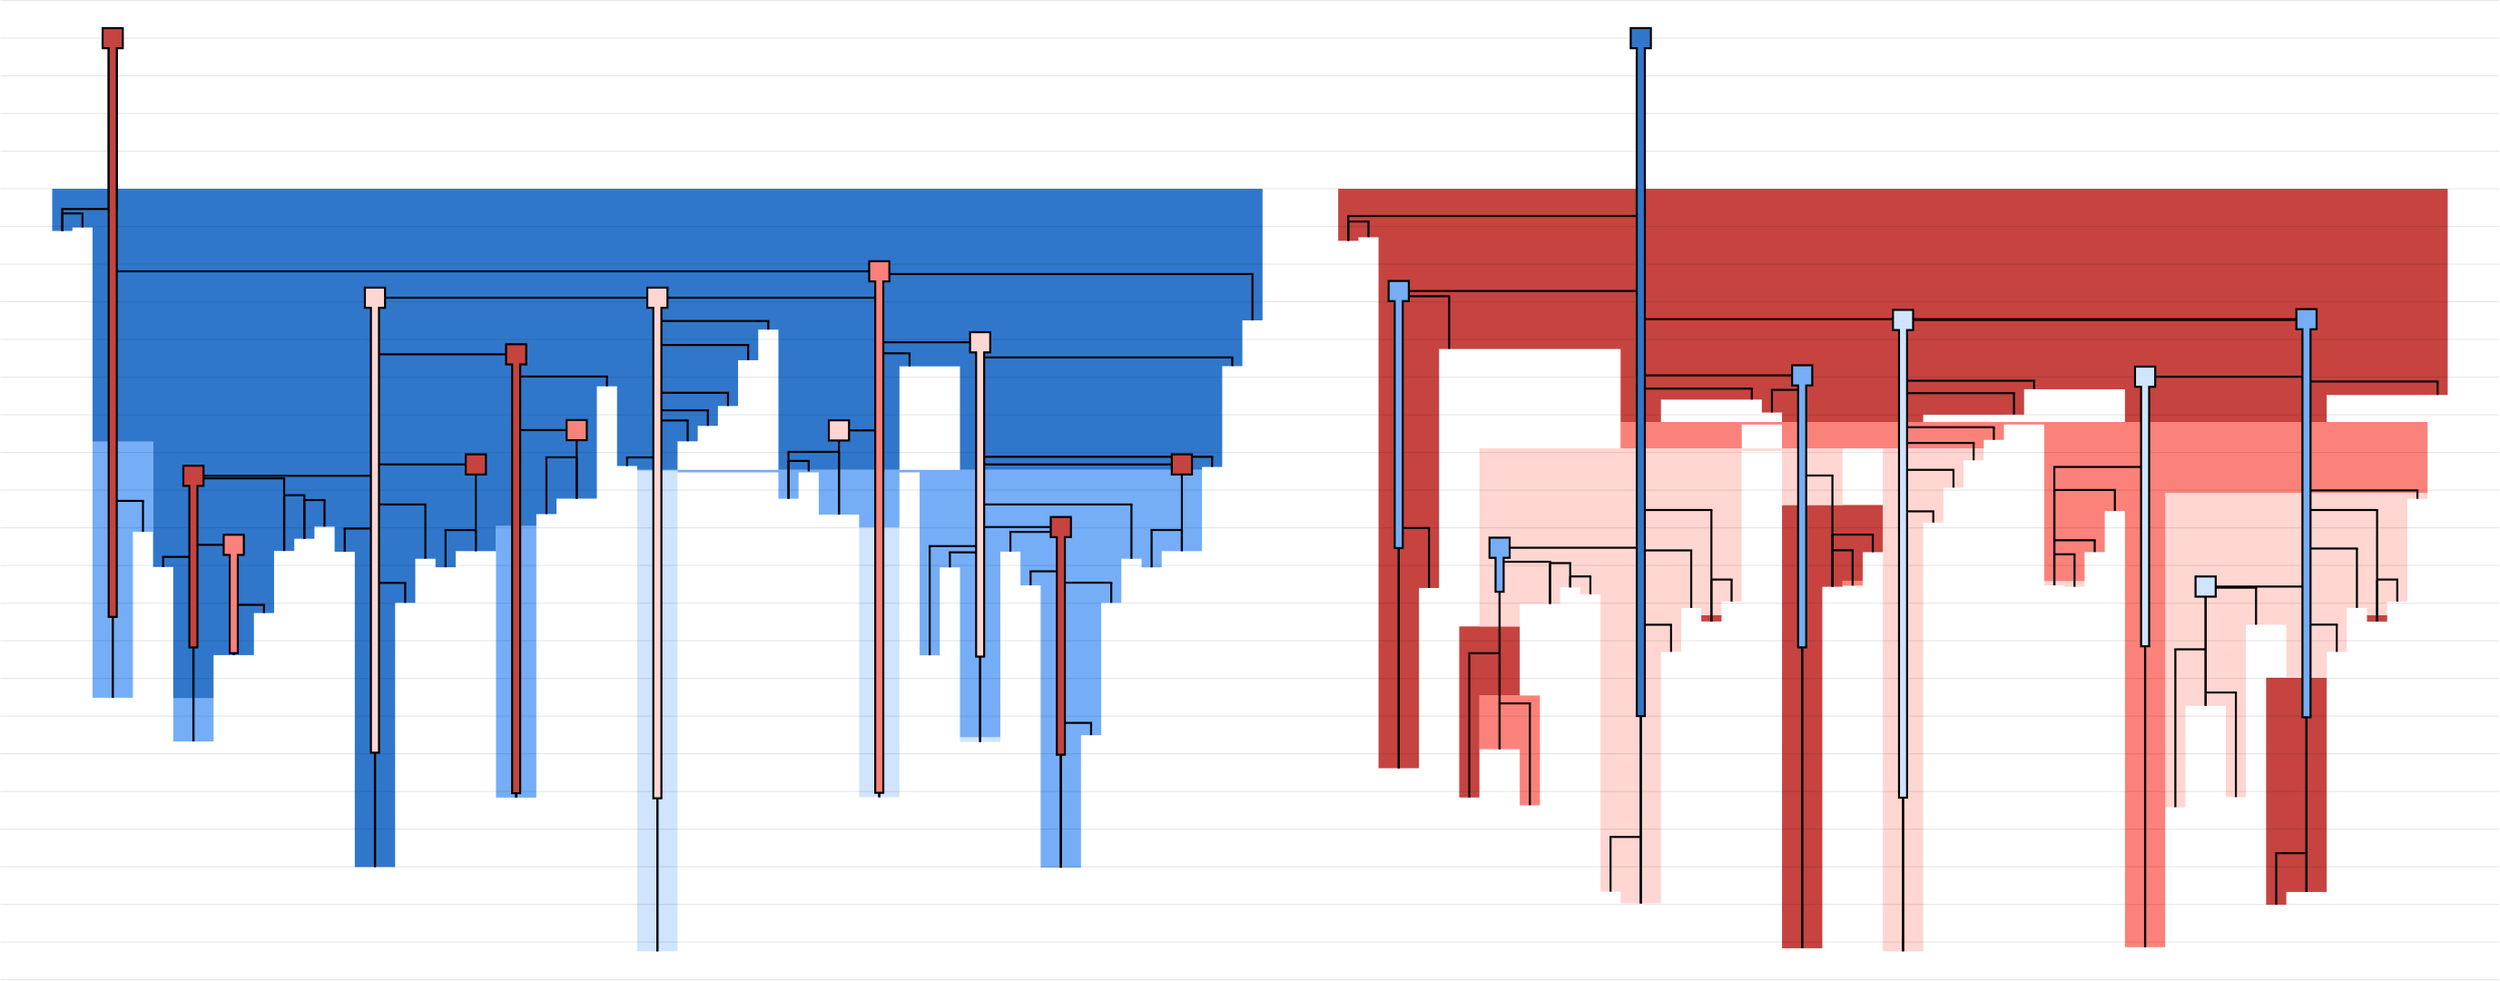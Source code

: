 <?xml version="1.0"?>
<!DOCTYPE ipe SYSTEM "ipe.dtd">
<ipe version="70212" creator="svgtoipe 20191210">
<ipestyle>
<layout paper="768 576" frame="768 576" origin="0 0"/>
<opacity name="10%" value="0.10"/>
<opacity name="20%" value="0.20"/>
<opacity name="30%" value="0.30"/>
<opacity name="40%" value="0.40"/>
<opacity name="50%" value="0.50"/>
<opacity name="60%" value="0.60"/>
<opacity name="70%" value="0.70"/>
<opacity name="80%" value="0.80"/>
<opacity name="90%" value="0.90"/>
<pathstyle cap="0" join="0" fillrule="wind"/>
</ipestyle>
<page>
<group matrix="1 0 0 -1 0 576">
<group>
<group matrix="1 0 0 1 709 350">
<group>
<path fill="0.815686 0.894118 0.996078">
52 236.658 m
52 237.099 l
52 238.521 l
36 238.521 l
36 237.099 l
36 236.658 l
52 236.658 l
h
</path>
<path fill="0.458824 0.682353 0.968627">
-260 221.254 m
-260 226.814 l
-260 238.321 l
-276 238.321 l
-276 226.814 l
-276 221.254 l
-260 221.254 l
h
</path>
<path fill="0.815686 0.894118 0.996078">
12 153.409 m
12 189.205 l
12 260.459 l
-4 260.459 l
-4 189.205 l
-4 153.409 l
12 153.409 l
h
</path>
<path fill="0.458824 0.682353 0.968627">
-132 152.878 m
-132 158.616 l
-132 192.604 l
-132 260.62 l
-148 260.62 l
-148 192.604 l
-148 162.832 l
-148 158.616 l
-148 152.878 l
-132 152.878 l
h
</path>
<path fill="0.815686 0.894118 0.996078">
-76 130.895 m
-76 154.998 l
-76 159.94 l
-76 173.447 l
-76 179.673 l
-76 190.353 l
-76 206.818 l
-76 321.577 l
-92 321.577 l
-92 206.818 l
-92 190.353 l
-92 179.673 l
-92 173.447 l
-92 159.94 l
-92 154.998 l
-92 130.895 l
-76 130.895 l
h
</path>
<path fill="0.458824 0.682353 0.968627">
-76 130.895 m
-92 130.895 l
-92 130.586 l
-76 130.586 l
-36 130.586 l
-28 130.586 l
-20 130.586 l
-4 130.586 l
12 130.586 l
20 130.586 l
28 130.586 l
36 130.586 l
52 130.586 l
60 130.586 l
68 130.586 l
84 130.586 l
92 130.586 l
100 130.586 l
108 130.586 l
116 130.586 l
132 130.586 l
132 130.895 l
132 153.409 l
132 154.442 l
132 155.306 l
132 162.832 l
116 162.832 l
116 162.842 l
116 169.283 l
108 169.283 l
108 165.858 l
100 165.858 l
100 169.293 l
100 183.336 l
92 183.336 l
92 183.346 l
92 235.855 l
84 235.855 l
84 235.865 l
84 236.658 l
84 251.753 l
84 288.412 l
68 288.412 l
68 251.753 l
68 236.658 l
68 176.409 l
60 176.409 l
60 163.031 l
52 163.031 l
52 236.658 l
36 236.658 l
36 221.563 l
36 206.288 l
36 204.172 l
36 169.283 l
28 169.283 l
28 204.162 l
20 204.162 l
20 198.521 l
20 153.409 l
20 131.586 l
12 131.586 l
12 153.409 l
-4 153.409 l
-4 148.348 l
-4 148.338 l
-20 148.338 l
-20 142.058 l
-20 131.586 l
-28 131.586 l
-28 142.048 l
-36 142.048 l
-36 131.586 l
-76 131.586 l
-76 130.895 l
h
</path>
<path fill="0.458824 0.682353 0.968627">
-292 155.198 m
-292 213.44 l
-292 221.004 l
-308 221.004 l
-308 213.44 l
-308 155.198 l
-308 142.894 l
-308 121.495 l
-308 119.42 l
-292 119.42 l
-284 119.42 l
-284 155.188 l
-292 155.188 l
-292 155.198 l
h
</path>
<path fill="0.188235 0.466667 0.796078" pen="496">
20 89.5426 m
20 89.5326 l
12 89.5326 l
12 130.586 l
-4 130.586 l
-20 130.586 l
-28 130.586 l
-36 130.586 l
-36 74.9583 l
-44 74.9583 l
-44 87.1014 l
-52 87.1014 l
-52 105.258 l
-60 105.258 l
-60 113.144 l
-68 113.144 l
-68 119.273 l
-76 119.273 l
-76 130.586 l
-92 130.586 l
-92 129.068 l
-100 129.068 l
-100 97.4565 l
-108 97.4565 l
-108 130.586 l
-108 142.009 l
-124 142.009 l
-124 142.019 l
-124 148.142 l
-132 148.142 l
-132 148.152 l
-132 152.878 l
-148 152.878 l
-148 154.481 l
-148 158.13 l
-148 162.832 l
-164 162.832 l
-164 162.842 l
-164 169.241 l
-172 169.241 l
-172 165.858 l
-180 165.858 l
-180 169.251 l
-180 183.336 l
-188 183.336 l
-188 183.346 l
-188 184.144 l
-188 187.408 l
-188 204.092 l
-188 206.288 l
-188 221.254 l
-188 222.312 l
-188 251.799 l
-188 288.132 l
-204 288.132 l
-204 251.799 l
-204 222.312 l
-204 221.254 l
-204 163.07 l
-212 163.07 l
-212 153.159 l
-220 153.159 l
-220 157.934 l
-228 157.934 l
-228 162.751 l
-236 162.751 l
-236 187.398 l
-244 187.398 l
-244 204.082 l
-260 204.082 l
-260 221.254 l
-276 221.254 l
-276 206.288 l
-276 169.132 l
-276 169.122 l
-284 169.122 l
-284 155.188 l
-284 119.421 l
-292 119.421 l
-308 119.421 l
-308 89.6564 l
-308 51.8366 l
-308 35.8312 l
-308 34.4416 l
-316 34.4416 l
-316 35.8212 l
-324 35.8212 l
-324 28.8669 l
-324 27.1107 l
-324 19.1107 l
156 19.1107 l
156 27.1107 l
156 71.2954 l
148 71.2954 l
148 71.3054 l
148 89.4522 l
140 89.4522 l
140 89.4622 l
140 129.425 l
132 129.425 l
132 129.435 l
132 130.586 l
52 130.586 l
36 130.586 l
36 89.5426 l
20 89.5426 l
h
</path>
</group>
</group>
<group matrix="1 0 0 1 1227 350">
<group>
<path fill="0.984314 0.509804 0.478431">
-252 220.1 m
-252 223.239 l
-252 241.428 l
-252 243.91 l
-252 263.662 l
-260 263.662 l
-260 243.91 l
-260 241.428 l
-260 241.418 l
-276 241.418 l
-276 223.239 l
-276 220.1 l
-260 220.1 l
-252 220.1 l
h
</path>
<path fill="0.776471 0.262745 0.25098">
60 213.054 m
60 214.964 l
60 230.612 l
60 235.111 l
60 282.655 l
60 290.733 l
60 298.049 l
44 298.049 l
44 298.059 l
44 303.082 l
36 303.082 l
36 298.059 l
36 290.733 l
36 282.655 l
36 235.111 l
36 230.612 l
36 214.964 l
36 213.054 l
44 213.054 l
60 213.054 l
h
</path>
<path fill="0.776471 0.262745 0.25098">
-276 241.418 m
-276 260.575 l
-284 260.575 l
-284 224.878 l
-284 220.1 l
-284 203.333 l
-284 193.742 l
-284 192.707 l
-276 192.707 l
-260 192.707 l
-260 193.742 l
-260 203.333 l
-260 220.1 l
-276 220.1 l
-276 224.878 l
-276 241.418 l
h
</path>
<path fill="0.776471 0.262745 0.25098">
84 188.208 m
84 190.787 l
76 190.787 l
76 188.208 l
84 188.208 l
h
</path>
<path fill="0.776471 0.262745 0.25098">
-180 188.208 m
-180 190.742 l
-188 190.742 l
-188 188.208 l
-180 188.208 l
h
</path>
<path fill="0.984314 0.509804 0.478431">
-124 174.592 m
-124 176.528 l
-132 176.528 l
-132 174.592 l
-124 174.592 l
h
</path>
<path fill="1 0.839216 0.819608">
-36 174.711 m
-36 176.406 l
-36 176.969 l
-44 176.969 l
-44 176.406 l
-44 176.396 l
-52 176.396 l
-52 174.711 l
-44 174.711 l
-36 174.711 l
h
</path>
<path fill="0.776471 0.262745 0.25098">
-124 163.254 m
-124 174.592 l
-132 174.592 l
-132 176.528 l
-132 176.969 l
-140 176.969 l
-140 176.979 l
-140 320.384 l
-156 320.384 l
-156 176.979 l
-156 174.592 l
-156 163.254 l
-156 162.501 l
-156 156.278 l
-156 153.329 l
-156 144.53 l
-140 144.53 l
-132 144.53 l
-124 144.53 l
-116 144.53 l
-116 163.244 l
-124 163.244 l
-124 163.254 l
h
</path>
<path fill="1 0.839216 0.819608">
36 192.032 m
36 192.022 l
28 192.022 l
28 213.054 l
28 220.617 l
28 223.087 l
28 260.398 l
20 260.398 l
20 224.158 l
4 224.158 l
4 260.408 l
4 264.415 l
-4 264.415 l
-4 260.408 l
-4 224.168 l
-4 223.087 l
-4 220.617 l
-4 218.914 l
-4 213.054 l
-4 204.094 l
-4 202.802 l
-4 201.789 l
-4 192.032 l
-4 191.987 l
-4 188.208 l
-4 185.366 l
-4 185.182 l
-4 182.851 l
-4 177.333 l
-4 176.892 l
-4 174.11 l
-4 161.797 l
-4 146.521 l
-4 145.765 l
-4 142.064 l
-4 139.751 l
4 139.751 l
20 139.751 l
28 139.751 l
36 139.751 l
60 139.751 l
68 139.751 l
76 139.751 l
84 139.751 l
92 139.751 l
100 139.751 l
100 142.054 l
92 142.054 l
92 142.064 l
92 182.841 l
84 182.841 l
84 182.851 l
84 185.182 l
84 188.208 l
76 188.208 l
76 185.356 l
68 185.356 l
68 188.208 l
68 202.792 l
60 202.792 l
60 202.802 l
60 204.094 l
60 213.054 l
44 213.054 l
44 192.032 l
36 192.032 l
h
</path>
<path fill="1 0.839216 0.819608">
-156 122.074 m
-140 122.074 l
-132 122.074 l
-132 144.53 l
-140 144.53 l
-156 144.53 l
-156 123.074 l
-172 123.074 l
-172 144.53 l
-172 182.841 l
-180 182.841 l
-180 182.851 l
-180 188.208 l
-188 188.208 l
-188 185.356 l
-196 185.356 l
-196 188.208 l
-196 192.707 l
-196 202.792 l
-204 202.792 l
-204 202.802 l
-204 204.094 l
-204 213.649 l
-204 235.189 l
-204 276.211 l
-204 297.928 l
-204 302.597 l
-220 302.597 l
-220 297.928 l
-220 297.918 l
-228 297.918 l
-228 192.707 l
-228 179.927 l
-236 179.927 l
-236 177.191 l
-244 177.191 l
-244 183.767 l
-252 183.767 l
-252 183.777 l
-260 183.777 l
-260 192.707 l
-276 192.707 l
-276 188.208 l
-276 167.048 l
-276 122.074 l
-252 122.074 l
-244 122.074 l
-236 122.074 l
-228 122.074 l
-220 122.074 l
-204 122.074 l
-196 122.074 l
-188 122.074 l
-180 122.074 l
-172 122.074 l
-156 122.074 l
h
</path>
<path fill="1 0.839216 0.819608">
-172 112.603 m
-172 122.074 l
-220 122.074 l
-220 111.603 l
-172 111.603 l
-156 111.603 l
-116 111.603 l
-100 111.603 l
-92 111.603 l
-84 111.603 l
-76 111.603 l
-76 118.704 l
-76 122.074 l
-76 126.782 l
-84 126.782 l
-84 126.792 l
-84 131.31 l
-84 137.642 l
-92 137.642 l
-92 137.652 l
-92 151.502 l
-100 151.502 l
-100 151.512 l
-100 159.78 l
-100 166.748 l
-100 170.768 l
-100 185.42 l
-100 321.577 l
-116 321.577 l
-116 185.42 l
-116 170.768 l
-116 166.748 l
-116 163.244 l
-116 159.78 l
-116 151.512 l
-116 147.052 l
-116 140.829 l
-116 137.652 l
-116 131.31 l
-116 130.587 l
-116 126.792 l
-116 122.074 l
-140 122.074 l
-156 122.074 l
-156 112.603 l
-172 112.603 l
h
</path>
<path fill="0.984314 0.509804 0.478431">
-172 112.603 m
-172 122.074 l
-220 122.074 l
-220 112.677 l
-220 111.603 l
-172 111.603 l
-156 111.603 l
-116 111.603 l
-84 111.603 l
-76 111.603 l
-68 111.603 l
-52 111.603 l
-44 111.603 l
-36 111.603 l
-28 111.603 l
-20 111.603 l
-4 111.603 l
60 111.603 l
100 111.603 l
100 139.751 l
60 139.751 l
44 139.751 l
-4 139.751 l
-4 144.131 l
-4 146.92 l
-4 158.529 l
-4 163.209 l
-4 164.09 l
-4 174.711 l
-4 264.415 l
-4 319.943 l
-20 319.943 l
-20 174.711 l
-20 146.91 l
-28 146.91 l
-28 163.199 l
-36 163.199 l
-36 174.711 l
-44 174.711 l
-52 174.711 l
-52 164.09 l
-52 158.529 l
-52 144.131 l
-52 139.751 l
-52 138.578 l
-52 122.074 l
-52 118.714 l
-52 112.603 l
-68 112.603 l
-68 118.704 l
-76 118.704 l
-76 122.074 l
-84 122.074 l
-116 122.074 l
-156 122.074 l
-156 112.603 l
-172 112.603 l
h
</path>
<path fill="0.776471 0.262745 0.25098" pen="456">
100 100.882 m
60 100.882 l
60 111.603 l
-4 111.603 l
-20 111.603 l
-20 98.6307 l
-52 98.6307 l
-52 98.6207 l
-60 98.6207 l
-60 108.683 l
-68 108.683 l
-68 108.693 l
-100 108.693 l
-100 111.603 l
-140 111.603 l
-156 111.603 l
-156 107.844 l
-164 107.844 l
-164 102.724 l
-172 102.724 l
-172 102.734 l
-204 102.734 l
-204 111.603 l
-220 111.603 l
-220 82.651 l
-284 82.651 l
-284 82.641 l
-292 82.641 l
-292 111.603 l
-292 177.454 l
-300 177.454 l
-300 177.464 l
-300 202.66 l
-300 248.966 l
-316 248.966 l
-316 202.66 l
-316 177.464 l
-316 153.673 l
-316 111.603 l
-316 108.693 l
-316 107.854 l
-316 102.734 l
-316 100.882 l
-316 100.174 l
-316 98.8493 l
-316 98.6307 l
-316 98.3637 l
-316 95.5402 l
-316 95.2315 l
-316 93.6429 l
-316 93.1122 l
-316 86.8769 l
-316 82.651 l
-316 71.1286 l
-316 70.8198 l
-316 61.7286 l
-316 59.6543 l
-316 39.7449 l
-316 38.3135 l
-324 38.3135 l
-324 39.7349 l
-332 39.7349 l
-332 32.078 l
-332 29.8902 l
-332 19.1107 l
108 19.1107 l
108 29.8902 l
108 100.872 l
100 100.872 l
100 100.882 l
h
</path>
</group>
</group>
<group matrix="1 0 0 1 400 350">
<group>
<path stroke="0 0 0" opacity="10%" pen="0.4">
-35.5 -55.5969 m
955.5 -55.5969 l
</path>
<path stroke="0 0 0" opacity="10%" pen="0.4">
-35.5 -40.6553 m
955.5 -40.6553 l
</path>
<path stroke="0 0 0" opacity="10%" pen="0.4">
-35.5 -25.7138 m
955.5 -25.7138 l
</path>
<path stroke="0 0 0" opacity="10%" pen="0.4">
-35.5 -10.7723 m
955.5 -10.7723 l
</path>
<path stroke="0 0 0" opacity="10%" pen="0.4">
-35.5 4.16921 m
955.5 4.16921 l
</path>
<path stroke="0 0 0" opacity="10%" pen="0.4">
-35.5 19.1107 m
955.5 19.1107 l
</path>
<path stroke="0 0 0" opacity="10%" pen="0.4">
-35.5 34.0522 m
955.5 34.0522 l
</path>
<path stroke="0 0 0" opacity="10%" pen="0.4">
-35.5 48.9938 m
955.5 48.9938 l
</path>
<path stroke="0 0 0" opacity="10%" pen="0.4">
-35.5 63.9353 m
955.5 63.9353 l
</path>
<path stroke="0 0 0" opacity="10%" pen="0.4">
-35.5 78.8768 m
955.5 78.8768 l
</path>
<path stroke="0 0 0" opacity="10%" pen="0.4">
-35.5 93.8183 m
955.5 93.8183 l
</path>
<path stroke="0 0 0" opacity="10%" pen="0.4">
-35.5 108.76 m
955.5 108.76 l
</path>
<path stroke="0 0 0" opacity="10%" pen="0.4">
-35.5 123.701 m
955.5 123.701 l
</path>
<path stroke="0 0 0" opacity="10%" pen="0.4">
-35.5 138.643 m
955.5 138.643 l
</path>
<path stroke="0 0 0" opacity="10%" pen="0.4">
-35.5 153.584 m
955.5 153.584 l
</path>
<path stroke="0 0 0" opacity="10%" pen="0.4">
-35.5 168.526 m
955.5 168.526 l
</path>
<path stroke="0 0 0" opacity="10%" pen="0.4">
-35.5 183.467 m
955.5 183.467 l
</path>
<path stroke="0 0 0" opacity="10%" pen="0.4">
-35.5 198.409 m
955.5 198.409 l
</path>
<path stroke="0 0 0" opacity="10%" pen="0.4">
-35.5 213.35 m
955.5 213.35 l
</path>
<path stroke="0 0 0" opacity="10%" pen="0.4">
-35.5 228.292 m
955.5 228.292 l
</path>
<path stroke="0 0 0" opacity="10%" pen="0.4">
-35.5 243.234 m
955.5 243.234 l
</path>
<path stroke="0 0 0" opacity="10%" pen="0.4">
-35.5 258.175 m
955.5 258.175 l
</path>
<path stroke="0 0 0" opacity="10%" pen="0.4">
-35.5 273.117 m
955.5 273.117 l
</path>
<path stroke="0 0 0" opacity="10%" pen="0.4">
-35.5 288.058 m
955.5 288.058 l
</path>
<path stroke="0 0 0" opacity="10%" pen="0.4">
-35.5 303 m
955.5 303 l
</path>
<path stroke="0 0 0" opacity="10%" pen="0.4">
-35.5 317.941 m
955.5 317.941 l
</path>
<path stroke="0 0 0" opacity="10%" pen="0.4">
-35.5 332.883 m
955.5 332.883 l
</path>
</group>
</group>
<group matrix="1 0 0 1 709 350">
<group>
<path stroke="0 0 0" pen="0.8">
-320 27.1107 m
-320 28.8669 l
</path>
<path stroke="0 0 0" pen="0.8">
-320.4 27.1107 m
-300 27.1107 l
</path>
<path stroke="0 0 0" pen="0.8">
-320 28.8669 m
-320 35.8312 l
</path>
<path stroke="0 0 0" pen="0.8">
-320 28.8669 m
-320 35.8312 l
</path>
<path stroke="0 0 0" pen="0.8">
-312 28.8669 m
-312 34.4516 l
</path>
<path stroke="0 0 0" pen="0.8">
-311.6 28.8669 m
-320 28.8669 l
</path>
<path stroke="0 0 0" pen="0.8">
-300 27.1107 m
-300 51.8366 l
</path>
<path stroke="0 0 0" pen="0.8">
-300 27.1107 m
-300 51.8366 l
</path>
<path stroke="0 0 0" pen="0.8">
-300 51.8366 m
-300 142.894 l
</path>
<path stroke="0 0 0" pen="0.8">
-300 51.8366 m
-300 142.894 l
</path>
<path stroke="0 0 0" pen="0.8">
-300 142.894 m
-300 221.014 l
</path>
<path stroke="0 0 0" pen="0.8">
-300 142.894 m
-300 221.014 l
</path>
<path stroke="0 0 0" pen="0.8">
-288 142.894 m
-288 155.198 l
</path>
<path stroke="0 0 0" pen="0.8">
-287.6 142.894 m
-300 142.894 l
</path>
<path stroke="0 0 0" pen="0.8">
4 51.8366 m
4 52.9107 l
</path>
<path stroke="0 0 0" pen="0.8">
4.4 51.8366 m
-300 51.8366 l
</path>
<path stroke="0 0 0" pen="0.8">
4 52.9107 m
4 62.3074 l
</path>
<path stroke="0 0 0" pen="0.8">
4 52.9107 m
4 62.3074 l
</path>
<path stroke="0 0 0" pen="0.8">
-84 62.3074 m
-84 62.3074 l
</path>
<path stroke="0 0 0" pen="0.8">
-84.4 62.3074 m
4 62.3074 l
</path>
<path stroke="0 0 0" pen="0.8">
-196 62.3074 m
-196 84.7638 l
</path>
<path stroke="0 0 0" pen="0.8">
-196.4 62.3074 m
-84 62.3074 l
</path>
<path stroke="0 0 0" pen="0.8">
-196 84.7638 m
-196 128.442 l
</path>
<path stroke="0 0 0" pen="0.8">
-196 84.7638 m
-196 128.442 l
</path>
<path stroke="0 0 0" pen="0.8">
-196 128.442 m
-196 132.941 l
</path>
<path stroke="0 0 0" pen="0.8">
-196 128.442 m
-196 132.941 l
</path>
<path stroke="0 0 0" pen="0.8">
-268 132.941 m
-268 133.976 l
</path>
<path stroke="0 0 0" pen="0.8">
-268.4 132.941 m
-196 132.941 l
</path>
<path stroke="0 0 0" pen="0.8">
-268 133.976 m
-268 160.334 l
</path>
<path stroke="0 0 0" pen="0.8">
-268 133.976 m
-268 160.334 l
</path>
<path stroke="0 0 0" pen="0.8">
-268 160.334 m
-268 165.112 l
</path>
<path stroke="0 0 0" pen="0.8">
-268 160.334 m
-268 165.112 l
</path>
<path stroke="0 0 0" pen="0.8">
-280 165.112 m
-280 169.132 l
</path>
<path stroke="0 0 0" pen="0.8">
-280.4 165.112 m
-268 165.112 l
</path>
<path stroke="0 0 0" pen="0.8">
-268 165.112 m
-268 238.331 l
</path>
<path stroke="0 0 0" pen="0.8">
-268 165.112 m
-268 238.331 l
</path>
<path stroke="0 0 0" pen="0.8">
-252 160.334 m
-252 184.144 l
</path>
<path stroke="0 0 0" pen="0.8">
-251.6 160.334 m
-268 160.334 l
</path>
<path stroke="0 0 0" pen="0.8">
-252 184.144 m
-252 204.092 l
</path>
<path stroke="0 0 0" pen="0.8">
-252 184.144 m
-252 204.092 l
</path>
<path stroke="0 0 0" pen="0.8">
-240 184.144 m
-240 187.408 l
</path>
<path stroke="0 0 0" pen="0.8">
-239.6 184.144 m
-252 184.144 l
</path>
<path stroke="0 0 0" pen="0.8">
-232 133.976 m
-232 140.665 l
</path>
<path stroke="0 0 0" pen="0.8">
-231.6 133.976 m
-268 133.976 l
</path>
<path stroke="0 0 0" pen="0.8">
-232 140.665 m
-232 162.761 l
</path>
<path stroke="0 0 0" pen="0.8">
-232 140.665 m
-232 162.761 l
</path>
<path stroke="0 0 0" pen="0.8">
-224 140.665 m
-224 142.575 l
</path>
<path stroke="0 0 0" pen="0.8">
-223.6 140.665 m
-232 140.665 l
</path>
<path stroke="0 0 0" pen="0.8">
-224 142.575 m
-224 157.944 l
</path>
<path stroke="0 0 0" pen="0.8">
-224 142.575 m
-224 157.944 l
</path>
<path stroke="0 0 0" pen="0.8">
-216 142.575 m
-216 153.169 l
</path>
<path stroke="0 0 0" pen="0.8">
-215.6 142.575 m
-224 142.575 l
</path>
<path stroke="0 0 0" pen="0.8">
-196 132.941 m
-196 144.328 l
</path>
<path stroke="0 0 0" pen="0.8">
-196 132.941 m
-196 144.328 l
</path>
<path stroke="0 0 0" pen="0.8">
-196 144.328 m
-196 153.882 l
</path>
<path stroke="0 0 0" pen="0.8">
-196 144.328 m
-196 153.882 l
</path>
<path stroke="0 0 0" pen="0.8">
-208 153.882 m
-208 163.08 l
</path>
<path stroke="0 0 0" pen="0.8">
-208.4 153.882 m
-196 153.882 l
</path>
<path stroke="0 0 0" pen="0.8">
-196 153.882 m
-196 175.422 l
</path>
<path stroke="0 0 0" pen="0.8">
-196 153.882 m
-196 175.422 l
</path>
<path stroke="0 0 0" pen="0.8">
-196 175.422 m
-196 288.142 l
</path>
<path stroke="0 0 0" pen="0.8">
-196 175.422 m
-196 288.142 l
</path>
<path stroke="0 0 0" pen="0.8">
-184 175.422 m
-184 183.346 l
</path>
<path stroke="0 0 0" pen="0.8">
-183.6 175.422 m
-196 175.422 l
</path>
<path stroke="0 0 0" pen="0.8">
-176 144.328 m
-176 165.868 l
</path>
<path stroke="0 0 0" pen="0.8">
-175.6 144.328 m
-196 144.328 l
</path>
<path stroke="0 0 0" pen="0.8">
-156 128.442 m
-156 154.481 l
</path>
<path stroke="0 0 0" pen="0.8">
-155.6 128.442 m
-196 128.442 l
</path>
<path stroke="0 0 0" pen="0.8">
-168 154.481 m
-168 169.251 l
</path>
<path stroke="0 0 0" pen="0.8">
-168.4 154.481 m
-156 154.481 l
</path>
<path stroke="0 0 0" pen="0.8">
-156 154.481 m
-156 162.842 l
</path>
<path stroke="0 0 0" pen="0.8">
-156 154.481 m
-156 162.842 l
</path>
<path stroke="0 0 0" pen="0.8">
-140 84.7638 m
-140 93.5625 l
</path>
<path stroke="0 0 0" pen="0.8">
-139.6 84.7638 m
-196 84.7638 l
</path>
<path stroke="0 0 0" pen="0.8">
-140 93.5625 m
-140 114.826 l
</path>
<path stroke="0 0 0" pen="0.8">
-140 93.5625 m
-140 114.826 l
</path>
<path stroke="0 0 0" pen="0.8">
-140 114.826 m
-140 260.63 l
</path>
<path stroke="0 0 0" pen="0.8">
-140 114.826 m
-140 260.63 l
</path>
<path stroke="0 0 0" pen="0.8">
-116 114.826 m
-116 125.615 l
</path>
<path stroke="0 0 0" pen="0.8">
-115.6 114.826 m
-140 114.826 l
</path>
<path stroke="0 0 0" pen="0.8">
-128 125.615 m
-128 148.152 l
</path>
<path stroke="0 0 0" pen="0.8">
-128.4 125.615 m
-116 125.615 l
</path>
<path stroke="0 0 0" pen="0.8">
-116 125.615 m
-116 142.019 l
</path>
<path stroke="0 0 0" pen="0.8">
-116 125.615 m
-116 142.019 l
</path>
<path stroke="0 0 0" pen="0.8">
-104 93.5625 m
-104 97.4665 l
</path>
<path stroke="0 0 0" pen="0.8">
-103.6 93.5625 m
-140 93.5625 l
</path>
<path stroke="0 0 0" pen="0.8">
-84 62.3074 m
-84 71.5434 l
</path>
<path stroke="0 0 0" pen="0.8">
-84 62.3074 m
-84 71.5434 l
</path>
<path stroke="0 0 0" pen="0.8">
-84 71.5434 m
-84 81.0624 l
</path>
<path stroke="0 0 0" pen="0.8">
-84 71.5434 m
-84 81.0624 l
</path>
<path stroke="0 0 0" pen="0.8">
-84 81.0624 m
-84 100.013 l
</path>
<path stroke="0 0 0" pen="0.8">
-84 81.0624 m
-84 100.013 l
</path>
<path stroke="0 0 0" pen="0.8">
-84 100.013 m
-84 106.982 l
</path>
<path stroke="0 0 0" pen="0.8">
-84 100.013 m
-84 106.982 l
</path>
<path stroke="0 0 0" pen="0.8">
-84 106.982 m
-84 111.002 l
</path>
<path stroke="0 0 0" pen="0.8">
-84 106.982 m
-84 111.002 l
</path>
<path stroke="0 0 0" pen="0.8">
-84 111.002 m
-84 125.654 l
</path>
<path stroke="0 0 0" pen="0.8">
-84 111.002 m
-84 125.654 l
</path>
<path stroke="0 0 0" pen="0.8">
-96 125.654 m
-96 129.078 l
</path>
<path stroke="0 0 0" pen="0.8">
-96.4 125.654 m
-84 125.654 l
</path>
<path stroke="0 0 0" pen="0.8">
-84 125.654 m
-84 321.587 l
</path>
<path stroke="0 0 0" pen="0.8">
-84 125.654 m
-84 321.587 l
</path>
<path stroke="0 0 0" pen="0.8">
-72 111.002 m
-72 119.283 l
</path>
<path stroke="0 0 0" pen="0.8">
-71.6 111.002 m
-84 111.002 l
</path>
<path stroke="0 0 0" pen="0.8">
-64 106.982 m
-64 113.154 l
</path>
<path stroke="0 0 0" pen="0.8">
-63.6 106.982 m
-84 106.982 l
</path>
<path stroke="0 0 0" pen="0.8">
-56 100.013 m
-56 105.268 l
</path>
<path stroke="0 0 0" pen="0.8">
-55.6 100.013 m
-84 100.013 l
</path>
<path stroke="0 0 0" pen="0.8">
-48 81.0624 m
-48 87.1114 l
</path>
<path stroke="0 0 0" pen="0.8">
-47.6 81.0624 m
-84 81.0624 l
</path>
<path stroke="0 0 0" pen="0.8">
-40 71.5434 m
-40 74.9683 l
</path>
<path stroke="0 0 0" pen="0.8">
-39.6 71.5434 m
-84 71.5434 l
</path>
<path stroke="0 0 0" pen="0.8">
4 62.3074 m
4 79.9851 l
</path>
<path stroke="0 0 0" pen="0.8">
4 62.3074 m
4 79.9851 l
</path>
<path stroke="0 0 0" pen="0.8">
4 79.9851 m
4 84.3651 l
</path>
<path stroke="0 0 0" pen="0.8">
4 79.9851 m
4 84.3651 l
</path>
<path stroke="0 0 0" pen="0.8">
4 84.3651 m
4 114.945 l
</path>
<path stroke="0 0 0" pen="0.8">
4 84.3651 m
4 114.945 l
</path>
<path stroke="0 0 0" pen="0.8">
-12 114.945 m
-12 123.464 l
</path>
<path stroke="0 0 0" pen="0.8">
-12.4 114.945 m
4 114.945 l
</path>
<path stroke="0 0 0" pen="0.8">
-32 123.464 m
-32 127.049 l
</path>
<path stroke="0 0 0" pen="0.8">
-32.4 123.464 m
-12 123.464 l
</path>
<path stroke="0 0 0" pen="0.8">
-32 127.049 m
-32 142.058 l
</path>
<path stroke="0 0 0" pen="0.8">
-32 127.049 m
-32 142.058 l
</path>
<path stroke="0 0 0" pen="0.8">
-24 127.049 m
-24 131.188 l
</path>
<path stroke="0 0 0" pen="0.8">
-23.6 127.049 m
-32 127.049 l
</path>
<path stroke="0 0 0" pen="0.8">
-12 123.464 m
-12 148.348 l
</path>
<path stroke="0 0 0" pen="0.8">
-12 123.464 m
-12 148.348 l
</path>
<path stroke="0 0 0" pen="0.8">
4 114.945 m
4 260.469 l
</path>
<path stroke="0 0 0" pen="0.8">
4 114.945 m
4 260.469 l
</path>
<path stroke="0 0 0" pen="0.8">
16 84.3651 m
16 89.5426 l
</path>
<path stroke="0 0 0" pen="0.8">
16.4 84.3651 m
4 84.3651 l
</path>
<path stroke="0 0 0" pen="0.8">
44 79.9851 m
44 85.9987 l
</path>
<path stroke="0 0 0" pen="0.8">
44.4 79.9851 m
4 79.9851 l
</path>
<path stroke="0 0 0" pen="0.8">
44 85.9987 m
44 125.416 l
</path>
<path stroke="0 0 0" pen="0.8">
44 85.9987 m
44 125.416 l
</path>
<path stroke="0 0 0" pen="0.8">
44 125.416 m
44 128.442 l
</path>
<path stroke="0 0 0" pen="0.8">
44 125.416 m
44 128.442 l
</path>
<path stroke="0 0 0" pen="0.8">
44 128.442 m
44 144.328 l
</path>
<path stroke="0 0 0" pen="0.8">
44 128.442 m
44 144.328 l
</path>
<path stroke="0 0 0" pen="0.8">
44 144.328 m
44 153.288 l
</path>
<path stroke="0 0 0" pen="0.8">
44 144.328 m
44 153.288 l
</path>
<path stroke="0 0 0" pen="0.8">
44 153.288 m
44 160.851 l
</path>
<path stroke="0 0 0" pen="0.8">
44 153.288 m
44 160.851 l
</path>
<path stroke="0 0 0" pen="0.8">
24 160.851 m
24 204.172 l
</path>
<path stroke="0 0 0" pen="0.8">
23.6 160.851 m
44 160.851 l
</path>
<path stroke="0 0 0" pen="0.8">
44 160.851 m
44 163.321 l
</path>
<path stroke="0 0 0" pen="0.8">
44 160.851 m
44 163.321 l
</path>
<path stroke="0 0 0" pen="0.8">
32 163.321 m
32 169.293 l
</path>
<path stroke="0 0 0" pen="0.8">
31.6 163.321 m
44 163.321 l
</path>
<path stroke="0 0 0" pen="0.8">
44 163.321 m
44 238.531 l
</path>
<path stroke="0 0 0" pen="0.8">
44 163.321 m
44 238.531 l
</path>
<path stroke="0 0 0" pen="0.8">
76 153.288 m
76 155.198 l
</path>
<path stroke="0 0 0" pen="0.8">
76.4 153.288 m
44 153.288 l
</path>
<path stroke="0 0 0" pen="0.8">
56 155.198 m
56 163.041 l
</path>
<path stroke="0 0 0" pen="0.8">
55.6 155.198 m
76 155.198 l
</path>
<path stroke="0 0 0" pen="0.8">
76 155.198 m
76 170.846 l
</path>
<path stroke="0 0 0" pen="0.8">
76 155.198 m
76 170.846 l
</path>
<path stroke="0 0 0" pen="0.8">
64 170.846 m
64 176.419 l
</path>
<path stroke="0 0 0" pen="0.8">
63.6 170.846 m
76 170.846 l
</path>
<path stroke="0 0 0" pen="0.8">
76 170.846 m
76 175.345 l
</path>
<path stroke="0 0 0" pen="0.8">
76 170.846 m
76 175.345 l
</path>
<path stroke="0 0 0" pen="0.8">
76 175.345 m
76 230.967 l
</path>
<path stroke="0 0 0" pen="0.8">
76 175.345 m
76 230.967 l
</path>
<path stroke="0 0 0" pen="0.8">
76 230.967 m
76 288.422 l
</path>
<path stroke="0 0 0" pen="0.8">
76 230.967 m
76 288.422 l
</path>
<path stroke="0 0 0" pen="0.8">
88 230.967 m
88 235.865 l
</path>
<path stroke="0 0 0" pen="0.8">
88.4 230.967 m
76 230.967 l
</path>
<path stroke="0 0 0" pen="0.8">
96 175.345 m
96 183.346 l
</path>
<path stroke="0 0 0" pen="0.8">
96.4 175.345 m
76 175.345 l
</path>
<path stroke="0 0 0" pen="0.8">
104 144.328 m
104 165.868 l
</path>
<path stroke="0 0 0" pen="0.8">
104.4 144.328 m
44 144.328 l
</path>
<path stroke="0 0 0" pen="0.8">
124 128.442 m
124 154.442 l
</path>
<path stroke="0 0 0" pen="0.8">
124.4 128.442 m
44 128.442 l
</path>
<path stroke="0 0 0" pen="0.8">
112 154.442 m
112 169.293 l
</path>
<path stroke="0 0 0" pen="0.8">
111.6 154.442 m
124 154.442 l
</path>
<path stroke="0 0 0" pen="0.8">
124 154.442 m
124 162.842 l
</path>
<path stroke="0 0 0" pen="0.8">
124 154.442 m
124 162.842 l
</path>
<path stroke="0 0 0" pen="0.8">
136 125.416 m
136 129.435 l
</path>
<path stroke="0 0 0" pen="0.8">
136.4 125.416 m
44 125.416 l
</path>
<path stroke="0 0 0" pen="0.8">
144 85.9987 m
144 89.4622 l
</path>
<path stroke="0 0 0" pen="0.8">
144.4 85.9987 m
44 85.9987 l
</path>
<path stroke="0 0 0" pen="0.8">
152 52.9107 m
152 71.3054 l
</path>
<path stroke="0 0 0" pen="0.8">
152.4 52.9107 m
4 52.9107 l
</path>
</group>
</group>
<group matrix="1 0 0 1 709 350">
<group>
<path stroke="0 0 0" pen="4">
-300 27.1107 m
-300 -37.8759 l
</path>
<path stroke="0 0 0" pen="4">
-300 142.894 m
-300 189.328 l
-300 142.894 l
-300 189.328 l
-300 51.8366 l
-300 142.894 l
-300 27.1107 l
-300 51.8366 l
-300 27.1107 l
-300 -40.6553 l
</path>
<path stroke="0 0 0" fill="0.776471 0.262745 0.25098" stroke-opacity="opaque" pen="0.8">
-304 -44.6553 m
-296 -44.6553 l
-296 -36.6553 l
-304 -36.6553 l
-304 -44.6553 l
h
</path>
<path stroke="0.776471 0.262745 0.25098" fill="0.776471 0.262745 0.25098" stroke-opacity="opaque" pen="2.4">
-300 142.894 m
-300 188.528 l
-300 142.894 l
-300 188.528 l
-300 51.8366 l
-300 142.894 l
-300 27.1107 l
-300 51.8366 l
-300 27.1107 l
-300 -40.6553 l
</path>
<path stroke="0 0 0" pen="4">
4 114.945 m
4 259.108 l
4 114.945 l
4 259.108 l
4 84.3651 l
4 114.945 l
4 79.9851 l
4 84.3651 l
4 62.3074 l
4 79.9851 l
4 52.9107 l
4 62.3074 l
4 51.8366 l
4 52.9107 l
</path>
<path stroke="0 0 0" fill="0.984314 0.509804 0.478431" stroke-opacity="opaque" pen="0.8">
0 47.8366 m
8 47.8366 l
8 55.8366 l
0 55.8366 l
0 47.8366 l
h
</path>
<path stroke="0.984314 0.509804 0.478431" fill="0.984314 0.509804 0.478431" stroke-opacity="opaque" pen="2.4">
4 114.945 m
4 258.308 l
4 114.945 l
4 258.308 l
4 84.3651 l
4 114.945 l
4 79.9851 l
4 84.3651 l
4 62.3074 l
4 79.9851 l
4 52.9107 l
4 62.3074 l
4 51.8366 l
4 52.9107 l
</path>
<path stroke="0 0 0" pen="4">
-84 125.654 m
-84 261.279 l
-84 125.654 l
-84 261.279 l
-84 111.002 l
-84 125.654 l
-84 106.982 l
-84 111.002 l
-84 100.013 l
-84 106.982 l
-84 81.0624 l
-84 100.013 l
-84 71.5434 l
-84 81.0624 l
-84 62.3074 l
-84 71.5434 l
-84 62.3074 l
-84 62.3074 l
</path>
<path stroke="0 0 0" fill="1 0.839216 0.819608" stroke-opacity="opaque" pen="0.8">
-88 58.3074 m
-80 58.3074 l
-80 66.3074 l
-88 66.3074 l
-88 58.3074 l
h
</path>
<path stroke="1 0.839216 0.819608" fill="1 0.839216 0.819608" stroke-opacity="opaque" pen="2.4">
-84 125.654 m
-84 260.479 l
-84 125.654 l
-84 260.479 l
-84 111.002 l
-84 125.654 l
-84 106.982 l
-84 111.002 l
-84 100.013 l
-84 106.982 l
-84 81.0624 l
-84 100.013 l
-84 71.5434 l
-84 81.0624 l
-84 62.3074 l
-84 71.5434 l
-84 62.3074 l
-84 62.3074 l
</path>
<path stroke="0 0 0" pen="4">
-196 175.422 m
-196 243.184 l
-196 175.422 l
-196 243.184 l
-196 153.882 l
-196 175.422 l
-196 144.328 l
-196 153.882 l
-196 132.941 l
-196 144.328 l
-196 128.442 l
-196 132.941 l
-196 84.7638 l
-196 128.442 l
-196 62.3074 l
-196 84.7638 l
</path>
<path stroke="0 0 0" fill="1 0.839216 0.819608" stroke-opacity="opaque" pen="0.8">
-200 58.3074 m
-192 58.3074 l
-192 66.3074 l
-200 66.3074 l
-200 58.3074 l
h
</path>
<path stroke="1 0.839216 0.819608" fill="1 0.839216 0.819608" stroke-opacity="opaque" pen="2.4">
-196 175.422 m
-196 242.384 l
-196 175.422 l
-196 242.384 l
-196 153.882 l
-196 175.422 l
-196 144.328 l
-196 153.882 l
-196 132.941 l
-196 144.328 l
-196 128.442 l
-196 132.941 l
-196 84.7638 l
-196 128.442 l
-196 62.3074 l
-196 84.7638 l
</path>
<path stroke="0 0 0" pen="4">
44 163.321 m
44 205.077 l
44 163.321 l
44 205.077 l
44 160.851 l
44 163.321 l
44 153.288 l
44 160.851 l
44 144.328 l
44 153.288 l
44 128.442 l
44 144.328 l
44 125.416 l
44 128.442 l
44 85.9987 l
44 125.416 l
44 79.9851 l
44 85.9987 l
</path>
<path stroke="0 0 0" fill="1 0.839216 0.819608" stroke-opacity="opaque" pen="0.8">
40 75.9851 m
48 75.9851 l
48 83.9851 l
40 83.9851 l
40 75.9851 l
h
</path>
<path stroke="1 0.839216 0.819608" fill="1 0.839216 0.819608" stroke-opacity="opaque" pen="2.4">
44 163.321 m
44 204.277 l
44 163.321 l
44 204.277 l
44 160.851 l
44 163.321 l
44 153.288 l
44 160.851 l
44 144.328 l
44 153.288 l
44 128.442 l
44 144.328 l
44 125.416 l
44 128.442 l
44 85.9987 l
44 125.416 l
44 79.9851 l
44 85.9987 l
</path>
<path stroke="0 0 0" pen="4">
-140 114.826 m
-140 259.265 l
-140 114.826 l
-140 259.265 l
-140 93.5625 l
-140 114.826 l
-140 84.7638 l
-140 93.5625 l
</path>
<path stroke="0 0 0" fill="0.776471 0.262745 0.25098" stroke-opacity="opaque" pen="0.8">
-144 80.7638 m
-136 80.7638 l
-136 88.7638 l
-144 88.7638 l
-144 80.7638 l
h
</path>
<path stroke="0.776471 0.262745 0.25098" fill="0.776471 0.262745 0.25098" stroke-opacity="opaque" pen="2.4">
-140 114.826 m
-140 258.465 l
-140 114.826 l
-140 258.465 l
-140 93.5625 l
-140 114.826 l
-140 84.7638 l
-140 93.5625 l
</path>
<path stroke="0 0 0" pen="4">
-12 114.945 m
-12 118.022 l
-12 114.945 l
-12 118.022 l
</path>
<path stroke="0 0 0" fill="1 0.839216 0.819608" stroke-opacity="opaque" pen="0.8">
-16 110.945 m
-8 110.945 l
-8 118.945 l
-16 118.945 l
-16 110.945 l
h
</path>
<path stroke="1 0.839216 0.819608" fill="1 0.839216 0.819608" stroke-opacity="opaque" pen="2.4">
-12 114.945 m
-12 117.222 l
-12 114.945 l
-12 117.222 l
</path>
<path stroke="0 0 0" pen="4">
-116 114.826 m
-116 117.549 l
-116 114.826 l
-116 117.549 l
</path>
<path stroke="0 0 0" fill="0.984314 0.509804 0.478431" stroke-opacity="opaque" pen="0.8">
-120 110.826 m
-112 110.826 l
-112 118.826 l
-120 118.826 l
-120 110.826 l
h
</path>
<path stroke="0.984314 0.509804 0.478431" fill="0.984314 0.509804 0.478431" stroke-opacity="opaque" pen="2.4">
-116 114.826 m
-116 116.749 l
-116 114.826 l
-116 116.749 l
</path>
<path stroke="0 0 0" pen="4">
-156 128.442 m
-156 131.82 l
-156 128.442 l
-156 131.82 l
</path>
<path stroke="0 0 0" fill="0.776471 0.262745 0.25098" stroke-opacity="opaque" pen="0.8">
-160 124.442 m
-152 124.442 l
-152 132.442 l
-160 132.442 l
-160 124.442 l
h
</path>
<path stroke="0.776471 0.262745 0.25098" fill="0.776471 0.262745 0.25098" stroke-opacity="opaque" pen="2.4">
-156 128.442 m
-156 131.02 l
-156 128.442 l
-156 131.02 l
</path>
<path stroke="0 0 0" pen="4">
124 128.442 m
124 131.816 l
124 128.442 l
124 131.816 l
</path>
<path stroke="0 0 0" fill="0.776471 0.262745 0.25098" stroke-opacity="opaque" pen="0.8">
120 124.442 m
128 124.442 l
128 132.442 l
120 132.442 l
120 124.442 l
h
</path>
<path stroke="0.776471 0.262745 0.25098" fill="0.776471 0.262745 0.25098" stroke-opacity="opaque" pen="2.4">
124 128.442 m
124 131.016 l
124 128.442 l
124 131.016 l
</path>
<path stroke="0 0 0" pen="4">
-268 165.112 m
-268 201.434 l
-268 165.112 l
-268 201.434 l
-268 160.334 l
-268 165.112 l
-268 133.976 l
-268 160.334 l
-268 132.941 l
-268 133.976 l
</path>
<path stroke="0 0 0" fill="0.776471 0.262745 0.25098" stroke-opacity="opaque" pen="0.8">
-272 128.941 m
-264 128.941 l
-264 136.941 l
-272 136.941 l
-272 128.941 l
h
</path>
<path stroke="0.776471 0.262745 0.25098" fill="0.776471 0.262745 0.25098" stroke-opacity="opaque" pen="2.4">
-268 165.112 m
-268 200.634 l
-268 165.112 l
-268 200.634 l
-268 160.334 l
-268 165.112 l
-268 133.976 l
-268 160.334 l
-268 132.941 l
-268 133.976 l
</path>
<path stroke="0 0 0" pen="4">
76 230.967 m
76 243.997 l
76 230.967 l
76 243.997 l
76 175.345 l
76 230.967 l
76 170.846 l
76 175.345 l
76 155.198 l
76 170.846 l
76 153.288 l
76 155.198 l
</path>
<path stroke="0 0 0" fill="0.776471 0.262745 0.25098" stroke-opacity="opaque" pen="0.8">
72 149.288 m
80 149.288 l
80 157.288 l
72 157.288 l
72 149.288 l
h
</path>
<path stroke="0.776471 0.262745 0.25098" fill="0.776471 0.262745 0.25098" stroke-opacity="opaque" pen="2.4">
76 230.967 m
76 243.197 l
76 230.967 l
76 243.197 l
76 175.345 l
76 230.967 l
76 170.846 l
76 175.345 l
76 155.198 l
76 170.846 l
76 153.288 l
76 155.198 l
</path>
<path stroke="0 0 0" pen="4">
-252 184.144 m
-252 203.707 l
-252 184.144 l
-252 203.707 l
-252 160.334 l
-252 184.144 l
</path>
<path stroke="0 0 0" fill="0.984314 0.509804 0.478431" stroke-opacity="opaque" pen="0.8">
-256 156.334 m
-248 156.334 l
-248 164.334 l
-256 164.334 l
-256 156.334 l
h
</path>
<path stroke="0.984314 0.509804 0.478431" fill="0.984314 0.509804 0.478431" stroke-opacity="opaque" pen="2.4">
-252 184.144 m
-252 202.907 l
-252 184.144 l
-252 202.907 l
-252 160.334 l
-252 184.144 l
</path>
</group>
</group>
<group matrix="1 0 0 1 1227 350">
<group>
<path stroke="0 0 0" pen="0.8">
-328 29.8902 m
-328 32.078 l
</path>
<path stroke="0 0 0" pen="0.8">
-328.4 29.8902 m
-212 29.8902 l
</path>
<path stroke="0 0 0" pen="0.8">
-328 32.078 m
-328 39.7449 l
</path>
<path stroke="0 0 0" pen="0.8">
-328 32.078 m
-328 39.7449 l
</path>
<path stroke="0 0 0" pen="0.8">
-320 32.078 m
-320 38.3235 l
</path>
<path stroke="0 0 0" pen="0.8">
-319.6 32.078 m
-328 32.078 l
</path>
<path stroke="0 0 0" pen="0.8">
-212 29.8902 m
-212 59.6543 l
</path>
<path stroke="0 0 0" pen="0.8">
-212 29.8902 m
-212 59.6543 l
</path>
<path stroke="0 0 0" pen="0.8">
-308 59.6543 m
-308 61.7286 l
</path>
<path stroke="0 0 0" pen="0.8">
-308.4 59.6543 m
-212 59.6543 l
</path>
<path stroke="0 0 0" pen="0.8">
-308 61.7286 m
-308 153.673 l
</path>
<path stroke="0 0 0" pen="0.8">
-308 61.7286 m
-308 153.673 l
</path>
<path stroke="0 0 0" pen="0.8">
-308 153.673 m
-308 248.976 l
</path>
<path stroke="0 0 0" pen="0.8">
-308 153.673 m
-308 248.976 l
</path>
<path stroke="0 0 0" pen="0.8">
-296 153.673 m
-296 177.464 l
</path>
<path stroke="0 0 0" pen="0.8">
-295.6 153.673 m
-308 153.673 l
</path>
<path stroke="0 0 0" pen="0.8">
-288 61.7286 m
-288 82.651 l
</path>
<path stroke="0 0 0" pen="0.8">
-287.6 61.7286 m
-308 61.7286 l
</path>
<path stroke="0 0 0" pen="0.8">
-212 59.6543 m
-212 70.8198 l
</path>
<path stroke="0 0 0" pen="0.8">
-212 59.6543 m
-212 70.8198 l
</path>
<path stroke="0 0 0" pen="0.8">
-212 70.8198 m
-212 93.1122 l
</path>
<path stroke="0 0 0" pen="0.8">
-212 70.8198 m
-212 93.1122 l
</path>
<path stroke="0 0 0" pen="0.8">
-212 93.1122 m
-212 98.3637 l
</path>
<path stroke="0 0 0" pen="0.8">
-212 93.1122 m
-212 98.3637 l
</path>
<path stroke="0 0 0" pen="0.8">
-212 98.3637 m
-212 146.521 l
</path>
<path stroke="0 0 0" pen="0.8">
-212 98.3637 m
-212 146.521 l
</path>
<path stroke="0 0 0" pen="0.8">
-212 146.521 m
-212 161.488 l
</path>
<path stroke="0 0 0" pen="0.8">
-212 146.521 m
-212 161.488 l
</path>
<path stroke="0 0 0" pen="0.8">
-268 161.488 m
-268 167.048 l
</path>
<path stroke="0 0 0" pen="0.8">
-268.4 161.488 m
-212 161.488 l
</path>
<path stroke="0 0 0" pen="0.8">
-268 167.048 m
-268 203.333 l
</path>
<path stroke="0 0 0" pen="0.8">
-268 167.048 m
-268 203.333 l
</path>
<path stroke="0 0 0" pen="0.8">
-280 203.333 m
-280 260.585 l
</path>
<path stroke="0 0 0" pen="0.8">
-280.4 203.333 m
-268 203.333 l
</path>
<path stroke="0 0 0" pen="0.8">
-268 203.333 m
-268 223.239 l
</path>
<path stroke="0 0 0" pen="0.8">
-268 203.333 m
-268 223.239 l
</path>
<path stroke="0 0 0" pen="0.8">
-268 223.239 m
-268 241.428 l
</path>
<path stroke="0 0 0" pen="0.8">
-268 223.239 m
-268 241.428 l
</path>
<path stroke="0 0 0" pen="0.8">
-256 223.239 m
-256 263.672 l
</path>
<path stroke="0 0 0" pen="0.8">
-255.6 223.239 m
-268 223.239 l
</path>
<path stroke="0 0 0" pen="0.8">
-248 167.048 m
-248 167.579 l
</path>
<path stroke="0 0 0" pen="0.8">
-247.6 167.048 m
-268 167.048 l
</path>
<path stroke="0 0 0" pen="0.8">
-248 167.579 m
-248 183.777 l
</path>
<path stroke="0 0 0" pen="0.8">
-248 167.579 m
-248 183.777 l
</path>
<path stroke="0 0 0" pen="0.8">
-240 167.579 m
-240 172.875 l
</path>
<path stroke="0 0 0" pen="0.8">
-239.6 167.579 m
-248 167.579 l
</path>
<path stroke="0 0 0" pen="0.8">
-240 172.875 m
-240 177.201 l
</path>
<path stroke="0 0 0" pen="0.8">
-240 172.875 m
-240 177.201 l
</path>
<path stroke="0 0 0" pen="0.8">
-232 172.875 m
-232 179.937 l
</path>
<path stroke="0 0 0" pen="0.8">
-231.6 172.875 m
-240 172.875 l
</path>
<path stroke="0 0 0" pen="0.8">
-212 161.488 m
-212 162.546 l
</path>
<path stroke="0 0 0" pen="0.8">
-212 161.488 m
-212 162.546 l
</path>
<path stroke="0 0 0" pen="0.8">
-212 162.546 m
-212 192.032 l
</path>
<path stroke="0 0 0" pen="0.8">
-212 162.546 m
-212 192.032 l
</path>
<path stroke="0 0 0" pen="0.8">
-212 192.032 m
-212 276.211 l
</path>
<path stroke="0 0 0" pen="0.8">
-212 192.032 m
-212 276.211 l
</path>
<path stroke="0 0 0" pen="0.8">
-224 276.211 m
-224 297.928 l
</path>
<path stroke="0 0 0" pen="0.8">
-224.4 276.211 m
-212 276.211 l
</path>
<path stroke="0 0 0" pen="0.8">
-212 276.211 m
-212 302.607 l
</path>
<path stroke="0 0 0" pen="0.8">
-212 276.211 m
-212 302.607 l
</path>
<path stroke="0 0 0" pen="0.8">
-200 192.032 m
-200 202.802 l
</path>
<path stroke="0 0 0" pen="0.8">
-199.6 192.032 m
-212 192.032 l
</path>
<path stroke="0 0 0" pen="0.8">
-192 162.546 m
-192 185.366 l
</path>
<path stroke="0 0 0" pen="0.8">
-191.6 162.546 m
-212 162.546 l
</path>
<path stroke="0 0 0" pen="0.8">
-184 146.521 m
-184 174.11 l
</path>
<path stroke="0 0 0" pen="0.8">
-183.6 146.521 m
-212 146.521 l
</path>
<path stroke="0 0 0" pen="0.8">
-184 174.11 m
-184 190.752 l
</path>
<path stroke="0 0 0" pen="0.8">
-184 174.11 m
-184 190.752 l
</path>
<path stroke="0 0 0" pen="0.8">
-176 174.11 m
-176 182.851 l
</path>
<path stroke="0 0 0" pen="0.8">
-175.6 174.11 m
-184 174.11 l
</path>
<path stroke="0 0 0" pen="0.8">
-168 98.3637 m
-168 102.734 l
</path>
<path stroke="0 0 0" pen="0.8">
-167.6 98.3637 m
-212 98.3637 l
</path>
<path stroke="0 0 0" pen="0.8">
-148 93.1122 m
-148 98.8493 l
</path>
<path stroke="0 0 0" pen="0.8">
-147.6 93.1122 m
-212 93.1122 l
</path>
<path stroke="0 0 0" pen="0.8">
-160 98.8493 m
-160 107.854 l
</path>
<path stroke="0 0 0" pen="0.8">
-160.4 98.8493 m
-148 98.8493 l
</path>
<path stroke="0 0 0" pen="0.8">
-148 98.8493 m
-148 132.838 l
</path>
<path stroke="0 0 0" pen="0.8">
-148 98.8493 m
-148 132.838 l
</path>
<path stroke="0 0 0" pen="0.8">
-148 132.838 m
-148 320.394 l
</path>
<path stroke="0 0 0" pen="0.8">
-148 132.838 m
-148 320.394 l
</path>
<path stroke="0 0 0" pen="0.8">
-136 132.838 m
-136 156.278 l
</path>
<path stroke="0 0 0" pen="0.8">
-135.6 132.838 m
-148 132.838 l
</path>
<path stroke="0 0 0" pen="0.8">
-136 156.278 m
-136 162.501 l
</path>
<path stroke="0 0 0" pen="0.8">
-136 156.278 m
-136 162.501 l
</path>
<path stroke="0 0 0" pen="0.8">
-136 162.501 m
-136 176.979 l
</path>
<path stroke="0 0 0" pen="0.8">
-136 162.501 m
-136 176.979 l
</path>
<path stroke="0 0 0" pen="0.8">
-128 162.501 m
-128 176.538 l
</path>
<path stroke="0 0 0" pen="0.8">
-127.6 162.501 m
-136 162.501 l
</path>
<path stroke="0 0 0" pen="0.8">
-120 156.278 m
-120 163.254 l
</path>
<path stroke="0 0 0" pen="0.8">
-119.6 156.278 m
-136 156.278 l
</path>
<path stroke="0 0 0" pen="0.8">
52 70.8198 m
52 71.1286 l
</path>
<path stroke="0 0 0" pen="0.8">
52.4 70.8198 m
-212 70.8198 l
</path>
<path stroke="0 0 0" pen="0.8">
-108 71.1286 m
-108 95.2315 l
</path>
<path stroke="0 0 0" pen="0.8">
-108.4 71.1286 m
52 71.1286 l
</path>
<path stroke="0 0 0" pen="0.8">
-108 95.2315 m
-108 100.174 l
</path>
<path stroke="0 0 0" pen="0.8">
-108 95.2315 m
-108 100.174 l
</path>
<path stroke="0 0 0" pen="0.8">
-108 100.174 m
-108 113.681 l
</path>
<path stroke="0 0 0" pen="0.8">
-108 100.174 m
-108 113.681 l
</path>
<path stroke="0 0 0" pen="0.8">
-108 113.681 m
-108 119.907 l
</path>
<path stroke="0 0 0" pen="0.8">
-108 113.681 m
-108 119.907 l
</path>
<path stroke="0 0 0" pen="0.8">
-108 119.907 m
-108 130.587 l
</path>
<path stroke="0 0 0" pen="0.8">
-108 119.907 m
-108 130.587 l
</path>
<path stroke="0 0 0" pen="0.8">
-108 130.587 m
-108 147.052 l
</path>
<path stroke="0 0 0" pen="0.8">
-108 130.587 m
-108 147.052 l
</path>
<path stroke="0 0 0" pen="0.8">
-108 147.052 m
-108 321.587 l
</path>
<path stroke="0 0 0" pen="0.8">
-108 147.052 m
-108 321.587 l
</path>
<path stroke="0 0 0" pen="0.8">
-96 147.052 m
-96 151.512 l
</path>
<path stroke="0 0 0" pen="0.8">
-95.6 147.052 m
-108 147.052 l
</path>
<path stroke="0 0 0" pen="0.8">
-88 130.587 m
-88 137.652 l
</path>
<path stroke="0 0 0" pen="0.8">
-87.6 130.587 m
-108 130.587 l
</path>
<path stroke="0 0 0" pen="0.8">
-80 119.907 m
-80 126.792 l
</path>
<path stroke="0 0 0" pen="0.8">
-79.6 119.907 m
-108 119.907 l
</path>
<path stroke="0 0 0" pen="0.8">
-72 113.681 m
-72 118.714 l
</path>
<path stroke="0 0 0" pen="0.8">
-71.6 113.681 m
-108 113.681 l
</path>
<path stroke="0 0 0" pen="0.8">
-64 100.174 m
-64 108.693 l
</path>
<path stroke="0 0 0" pen="0.8">
-63.6 100.174 m
-108 100.174 l
</path>
<path stroke="0 0 0" pen="0.8">
-56 95.2315 m
-56 98.6307 l
</path>
<path stroke="0 0 0" pen="0.8">
-55.6 95.2315 m
-108 95.2315 l
</path>
<path stroke="0 0 0" pen="0.8">
52 71.1286 m
52 93.6429 l
</path>
<path stroke="0 0 0" pen="0.8">
52 71.1286 m
52 93.6429 l
</path>
<path stroke="0 0 0" pen="0.8">
-12 93.6429 m
-12 129.439 l
</path>
<path stroke="0 0 0" pen="0.8">
-12.4 93.6429 m
52 93.6429 l
</path>
<path stroke="0 0 0" pen="0.8">
-48 129.439 m
-48 138.578 l
</path>
<path stroke="0 0 0" pen="0.8">
-48.4 129.439 m
-12 129.439 l
</path>
<path stroke="0 0 0" pen="0.8">
-48 138.578 m
-48 158.529 l
</path>
<path stroke="0 0 0" pen="0.8">
-48 138.578 m
-48 158.529 l
</path>
<path stroke="0 0 0" pen="0.8">
-48 158.529 m
-48 164.09 l
</path>
<path stroke="0 0 0" pen="0.8">
-48 158.529 m
-48 164.09 l
</path>
<path stroke="0 0 0" pen="0.8">
-48 164.09 m
-48 176.406 l
</path>
<path stroke="0 0 0" pen="0.8">
-48 164.09 m
-48 176.406 l
</path>
<path stroke="0 0 0" pen="0.8">
-40 164.09 m
-40 176.979 l
</path>
<path stroke="0 0 0" pen="0.8">
-39.6 164.09 m
-48 164.09 l
</path>
<path stroke="0 0 0" pen="0.8">
-32 158.529 m
-32 163.209 l
</path>
<path stroke="0 0 0" pen="0.8">
-31.6 158.529 m
-48 158.529 l
</path>
<path stroke="0 0 0" pen="0.8">
-24 138.578 m
-24 146.92 l
</path>
<path stroke="0 0 0" pen="0.8">
-23.6 138.578 m
-48 138.578 l
</path>
<path stroke="0 0 0" pen="0.8">
-12 129.439 m
-12 319.953 l
</path>
<path stroke="0 0 0" pen="0.8">
-12 129.439 m
-12 319.953 l
</path>
<path stroke="0 0 0" pen="0.8">
52 93.6429 m
52 95.5402 l
</path>
<path stroke="0 0 0" pen="0.8">
52 93.6429 m
52 95.5402 l
</path>
<path stroke="0 0 0" pen="0.8">
52 95.5402 m
52 138.755 l
</path>
<path stroke="0 0 0" pen="0.8">
52 95.5402 m
52 138.755 l
</path>
<path stroke="0 0 0" pen="0.8">
52 138.755 m
52 146.521 l
</path>
<path stroke="0 0 0" pen="0.8">
52 138.755 m
52 146.521 l
</path>
<path stroke="0 0 0" pen="0.8">
52 146.521 m
52 161.797 l
</path>
<path stroke="0 0 0" pen="0.8">
52 146.521 m
52 161.797 l
</path>
<path stroke="0 0 0" pen="0.8">
52 161.797 m
52 176.892 l
</path>
<path stroke="0 0 0" pen="0.8">
52 161.797 m
52 176.892 l
</path>
<path stroke="0 0 0" pen="0.8">
12 176.892 m
12 177.333 l
</path>
<path stroke="0 0 0" pen="0.8">
11.6 176.892 m
52 176.892 l
</path>
<path stroke="0 0 0" pen="0.8">
12 177.333 m
12 201.789 l
</path>
<path stroke="0 0 0" pen="0.8">
12 177.333 m
12 201.789 l
</path>
<path stroke="0 0 0" pen="0.8">
0 201.789 m
0 264.425 l
</path>
<path stroke="0 0 0" pen="0.8">
-0.4 201.789 m
12 201.789 l
</path>
<path stroke="0 0 0" pen="0.8">
12 201.789 m
12 218.914 l
</path>
<path stroke="0 0 0" pen="0.8">
12 201.789 m
12 218.914 l
</path>
<path stroke="0 0 0" pen="0.8">
12 218.914 m
12 224.168 l
</path>
<path stroke="0 0 0" pen="0.8">
12 218.914 m
12 224.168 l
</path>
<path stroke="0 0 0" pen="0.8">
24 218.914 m
24 260.408 l
</path>
<path stroke="0 0 0" pen="0.8">
24.4 218.914 m
12 218.914 l
</path>
<path stroke="0 0 0" pen="0.8">
32 177.333 m
32 192.032 l
</path>
<path stroke="0 0 0" pen="0.8">
32.4 177.333 m
12 177.333 l
</path>
<path stroke="0 0 0" pen="0.8">
52 176.892 m
52 191.987 l
</path>
<path stroke="0 0 0" pen="0.8">
52 176.892 m
52 191.987 l
</path>
<path stroke="0 0 0" pen="0.8">
52 191.987 m
52 282.655 l
</path>
<path stroke="0 0 0" pen="0.8">
52 191.987 m
52 282.655 l
</path>
<path stroke="0 0 0" pen="0.8">
40 282.655 m
40 303.092 l
</path>
<path stroke="0 0 0" pen="0.8">
39.6 282.655 m
52 282.655 l
</path>
<path stroke="0 0 0" pen="0.8">
52 282.655 m
52 298.059 l
</path>
<path stroke="0 0 0" pen="0.8">
52 282.655 m
52 298.059 l
</path>
<path stroke="0 0 0" pen="0.8">
64 191.987 m
64 202.802 l
</path>
<path stroke="0 0 0" pen="0.8">
64.4 191.987 m
52 191.987 l
</path>
<path stroke="0 0 0" pen="0.8">
72 161.797 m
72 185.366 l
</path>
<path stroke="0 0 0" pen="0.8">
72.4 161.797 m
52 161.797 l
</path>
<path stroke="0 0 0" pen="0.8">
80 146.521 m
80 174.11 l
</path>
<path stroke="0 0 0" pen="0.8">
80.4 146.521 m
52 146.521 l
</path>
<path stroke="0 0 0" pen="0.8">
80 174.11 m
80 190.797 l
</path>
<path stroke="0 0 0" pen="0.8">
80 174.11 m
80 190.797 l
</path>
<path stroke="0 0 0" pen="0.8">
88 174.11 m
88 182.851 l
</path>
<path stroke="0 0 0" pen="0.8">
88.4 174.11 m
80 174.11 l
</path>
<path stroke="0 0 0" pen="0.8">
96 138.755 m
96 142.064 l
</path>
<path stroke="0 0 0" pen="0.8">
96.4 138.755 m
52 138.755 l
</path>
<path stroke="0 0 0" pen="0.8">
104 95.5402 m
104 100.882 l
</path>
<path stroke="0 0 0" pen="0.8">
104.4 95.5402 m
52 95.5402 l
</path>
</group>
</group>
<group matrix="1 0 0 1 1227 350">
<group>
<path stroke="0 0 0" pen="4">
-212 29.8902 m
-212 -40.6553 l
</path>
<path stroke="0 0 0" pen="4">
-212 192.032 m
-212 228.671 l
-212 192.032 l
-212 228.671 l
-212 162.546 l
-212 192.032 l
-212 161.488 l
-212 162.546 l
-212 146.521 l
-212 161.488 l
-212 98.3637 l
-212 146.521 l
-212 93.1122 l
-212 98.3637 l
-212 70.8198 l
-212 93.1122 l
-212 59.6543 l
-212 70.8198 l
-212 29.8902 l
-212 59.6543 l
-212 29.8902 l
-212 -40.6553 l
</path>
<path stroke="0 0 0" fill="0.188235 0.466667 0.796078" stroke-opacity="opaque" pen="0.8">
-216 -44.6553 m
-208 -44.6553 l
-208 -36.6553 l
-216 -36.6553 l
-216 -44.6553 l
h
</path>
<path stroke="0.188235 0.466667 0.796078" fill="0.188235 0.466667 0.796078" stroke-opacity="opaque" pen="2.4">
-212 192.032 m
-212 227.871 l
-212 192.032 l
-212 227.871 l
-212 162.546 l
-212 192.032 l
-212 161.488 l
-212 162.546 l
-212 146.521 l
-212 161.488 l
-212 98.3637 l
-212 146.521 l
-212 93.1122 l
-212 98.3637 l
-212 70.8198 l
-212 93.1122 l
-212 59.6543 l
-212 70.8198 l
-212 29.8902 l
-212 59.6543 l
-212 29.8902 l
-212 -40.6553 l
</path>
<path stroke="0 0 0" pen="4">
-308 153.673 m
-308 162.022 l
-308 153.673 l
-308 162.022 l
-308 61.7286 l
-308 153.673 l
-308 59.6543 l
-308 61.7286 l
</path>
<path stroke="0 0 0" fill="0.458824 0.682353 0.968627" stroke-opacity="opaque" pen="0.8">
-312 55.6543 m
-304 55.6543 l
-304 63.6543 l
-312 63.6543 l
-312 55.6543 l
h
</path>
<path stroke="0.458824 0.682353 0.968627" fill="0.458824 0.682353 0.968627" stroke-opacity="opaque" pen="2.4">
-308 153.673 m
-308 161.222 l
-308 153.673 l
-308 161.222 l
-308 61.7286 l
-308 153.673 l
-308 59.6543 l
-308 61.7286 l
</path>
<path stroke="0 0 0" pen="4">
52 191.987 m
52 229.144 l
52 191.987 l
52 229.144 l
52 176.892 l
52 191.987 l
52 161.797 l
52 176.892 l
52 146.521 l
52 161.797 l
52 138.755 l
52 146.521 l
52 95.5402 l
52 138.755 l
52 93.6429 l
52 95.5402 l
52 71.1286 l
52 93.6429 l
52 70.8198 l
52 71.1286 l
</path>
<path stroke="0 0 0" fill="0.458824 0.682353 0.968627" stroke-opacity="opaque" pen="0.8">
48 66.8198 m
56 66.8198 l
56 74.8198 l
48 74.8198 l
48 66.8198 l
h
</path>
<path stroke="0.458824 0.682353 0.968627" fill="0.458824 0.682353 0.968627" stroke-opacity="opaque" pen="2.4">
52 191.987 m
52 228.344 l
52 191.987 l
52 228.344 l
52 176.892 l
52 191.987 l
52 161.797 l
52 176.892 l
52 146.521 l
52 161.797 l
52 138.755 l
52 146.521 l
52 95.5402 l
52 138.755 l
52 93.6429 l
52 95.5402 l
52 71.1286 l
52 93.6429 l
52 70.8198 l
52 71.1286 l
</path>
<path stroke="0 0 0" pen="4">
-108 147.052 m
-108 261.04 l
-108 147.052 l
-108 261.04 l
-108 130.587 l
-108 147.052 l
-108 119.907 l
-108 130.587 l
-108 113.681 l
-108 119.907 l
-108 100.174 l
-108 113.681 l
-108 95.2315 l
-108 100.174 l
-108 71.1286 l
-108 95.2315 l
</path>
<path stroke="0 0 0" fill="0.815686 0.894118 0.996078" stroke-opacity="opaque" pen="0.8">
-112 67.1286 m
-104 67.1286 l
-104 75.1286 l
-112 75.1286 l
-112 67.1286 l
h
</path>
<path stroke="0.815686 0.894118 0.996078" fill="0.815686 0.894118 0.996078" stroke-opacity="opaque" pen="2.4">
-108 147.052 m
-108 260.24 l
-108 147.052 l
-108 260.24 l
-108 130.587 l
-108 147.052 l
-108 119.907 l
-108 130.587 l
-108 113.681 l
-108 119.907 l
-108 100.174 l
-108 113.681 l
-108 95.2315 l
-108 100.174 l
-108 71.1286 l
-108 95.2315 l
</path>
<path stroke="0 0 0" pen="4">
-148 132.838 m
-148 201.418 l
-148 132.838 l
-148 201.418 l
-148 98.8493 l
-148 132.838 l
-148 93.1122 l
-148 98.8493 l
</path>
<path stroke="0 0 0" fill="0.458824 0.682353 0.968627" stroke-opacity="opaque" pen="0.8">
-152 89.1122 m
-144 89.1122 l
-144 97.1122 l
-152 97.1122 l
-152 89.1122 l
h
</path>
<path stroke="0.458824 0.682353 0.968627" fill="0.458824 0.682353 0.968627" stroke-opacity="opaque" pen="2.4">
-148 132.838 m
-148 200.618 l
-148 132.838 l
-148 200.618 l
-148 98.8493 l
-148 132.838 l
-148 93.1122 l
-148 98.8493 l
</path>
<path stroke="0 0 0" pen="4">
-12 129.439 m
-12 200.974 l
-12 129.439 l
-12 200.974 l
-12 93.6429 l
-12 129.439 l
</path>
<path stroke="0 0 0" fill="0.815686 0.894118 0.996078" stroke-opacity="opaque" pen="0.8">
-16 89.6429 m
-8 89.6429 l
-8 97.6429 l
-16 97.6429 l
-16 89.6429 l
h
</path>
<path stroke="0.815686 0.894118 0.996078" fill="0.815686 0.894118 0.996078" stroke-opacity="opaque" pen="2.4">
-12 129.439 m
-12 200.174 l
-12 129.439 l
-12 200.174 l
-12 93.6429 l
-12 129.439 l
</path>
<path stroke="0 0 0" pen="4">
-268 167.048 m
-268 179.344 l
-268 167.048 l
-268 179.344 l
-268 161.488 l
-268 167.048 l
</path>
<path stroke="0 0 0" fill="0.458824 0.682353 0.968627" stroke-opacity="opaque" pen="0.8">
-272 157.488 m
-264 157.488 l
-264 165.488 l
-272 165.488 l
-272 157.488 l
h
</path>
<path stroke="0.458824 0.682353 0.968627" fill="0.458824 0.682353 0.968627" stroke-opacity="opaque" pen="2.4">
-268 167.048 m
-268 178.544 l
-268 167.048 l
-268 178.544 l
-268 161.488 l
-268 167.048 l
</path>
<path stroke="0 0 0" pen="4">
12 177.333 m
12 179.828 l
12 177.333 l
12 179.828 l
12 176.892 l
12 177.333 l
</path>
<path stroke="0 0 0" fill="0.815686 0.894118 0.996078" stroke-opacity="opaque" pen="0.8">
8 172.892 m
16 172.892 l
16 180.892 l
8 180.892 l
8 172.892 l
h
</path>
<path stroke="0.815686 0.894118 0.996078" fill="0.815686 0.894118 0.996078" stroke-opacity="opaque" pen="2.4">
12 177.333 m
12 179.028 l
12 177.333 l
12 179.028 l
12 176.892 l
12 177.333 l
</path>
</group>
</group>
</group>
</group>
</page>
</ipe>
